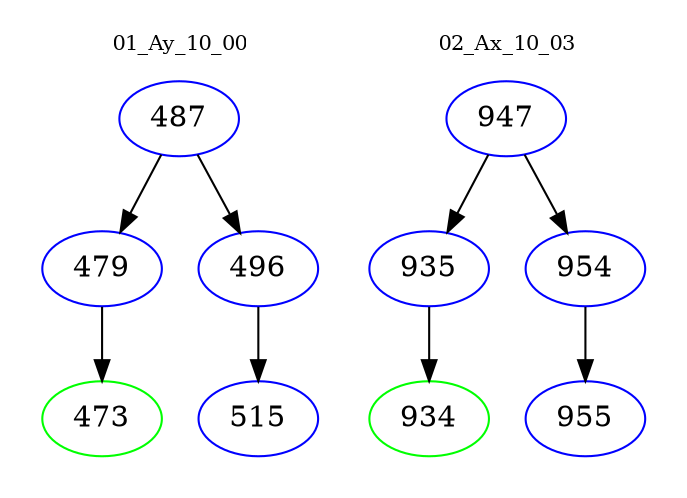 digraph{
subgraph cluster_0 {
color = white
label = "01_Ay_10_00";
fontsize=10;
T0_487 [label="487", color="blue"]
T0_487 -> T0_479 [color="black"]
T0_479 [label="479", color="blue"]
T0_479 -> T0_473 [color="black"]
T0_473 [label="473", color="green"]
T0_487 -> T0_496 [color="black"]
T0_496 [label="496", color="blue"]
T0_496 -> T0_515 [color="black"]
T0_515 [label="515", color="blue"]
}
subgraph cluster_1 {
color = white
label = "02_Ax_10_03";
fontsize=10;
T1_947 [label="947", color="blue"]
T1_947 -> T1_935 [color="black"]
T1_935 [label="935", color="blue"]
T1_935 -> T1_934 [color="black"]
T1_934 [label="934", color="green"]
T1_947 -> T1_954 [color="black"]
T1_954 [label="954", color="blue"]
T1_954 -> T1_955 [color="black"]
T1_955 [label="955", color="blue"]
}
}
